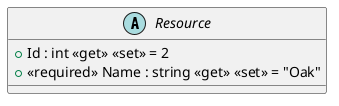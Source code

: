 @startuml
abstract class Resource {
    + Id : int <<get>> <<set>> = 2
    + <<required>> Name : string <<get>> <<set>> = "Oak"
}
@enduml
